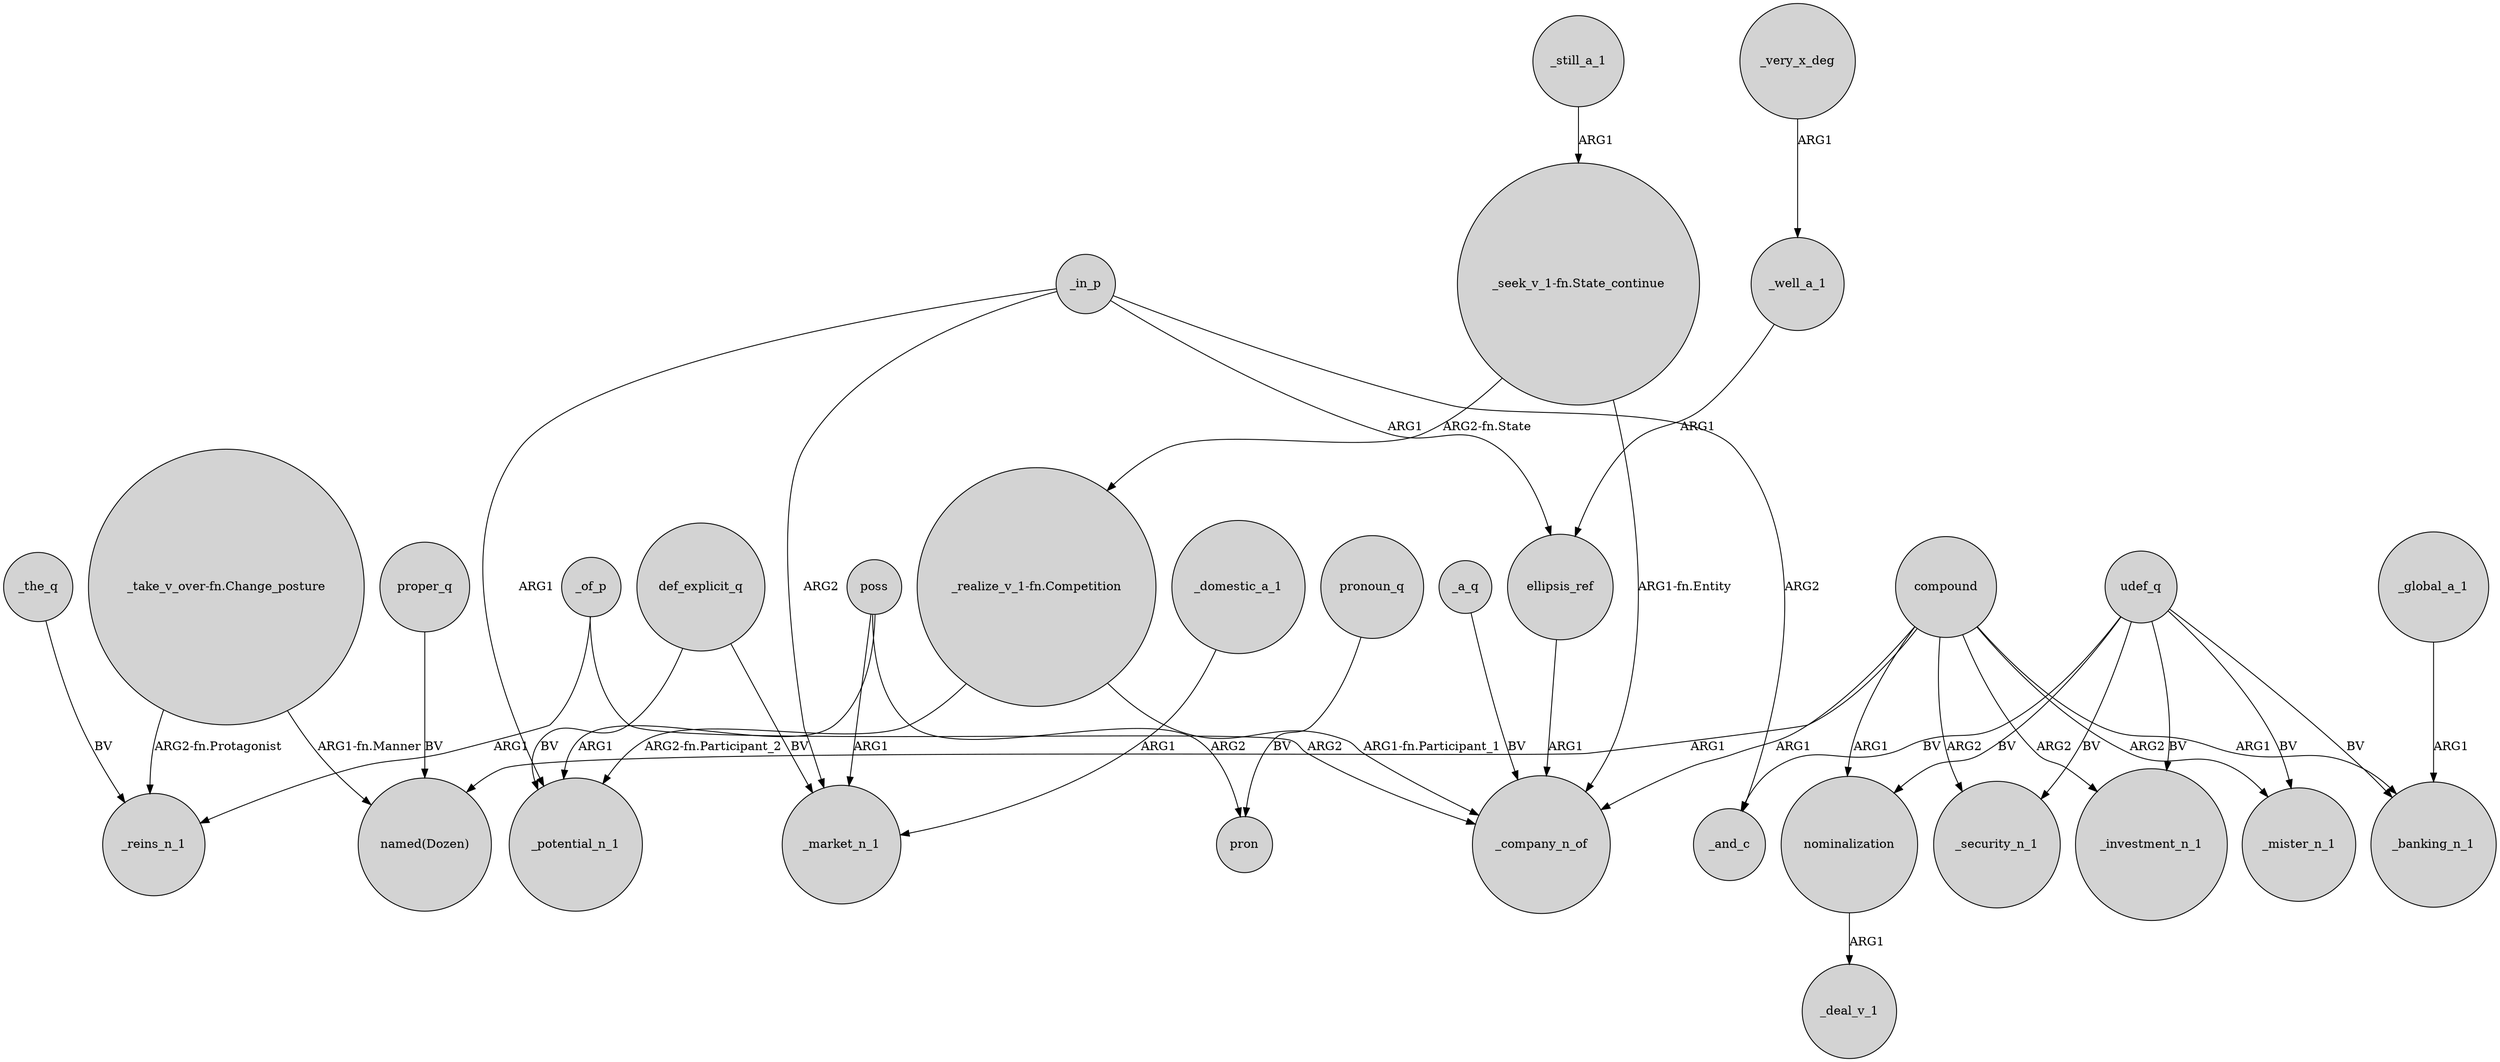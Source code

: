digraph {
	node [shape=circle style=filled]
	_of_p -> _reins_n_1 [label=ARG1]
	_in_p -> _and_c [label=ARG2]
	compound -> _mister_n_1 [label=ARG2]
	poss -> _potential_n_1 [label=ARG1]
	_the_q -> _reins_n_1 [label=BV]
	compound -> _investment_n_1 [label=ARG2]
	"_seek_v_1-fn.State_continue" -> _company_n_of [label="ARG1-fn.Entity"]
	proper_q -> "named(Dozen)" [label=BV]
	_global_a_1 -> _banking_n_1 [label=ARG1]
	udef_q -> nominalization [label=BV]
	"_take_v_over-fn.Change_posture" -> _reins_n_1 [label="ARG2-fn.Protagonist"]
	_domestic_a_1 -> _market_n_1 [label=ARG1]
	compound -> _company_n_of [label=ARG1]
	_a_q -> _company_n_of [label=BV]
	udef_q -> _and_c [label=BV]
	udef_q -> _mister_n_1 [label=BV]
	_well_a_1 -> ellipsis_ref [label=ARG1]
	def_explicit_q -> _potential_n_1 [label=BV]
	udef_q -> _security_n_1 [label=BV]
	poss -> _market_n_1 [label=ARG1]
	pronoun_q -> pron [label=BV]
	compound -> nominalization [label=ARG1]
	poss -> pron [label=ARG2]
	_in_p -> _market_n_1 [label=ARG2]
	_very_x_deg -> _well_a_1 [label=ARG1]
	nominalization -> _deal_v_1 [label=ARG1]
	"_take_v_over-fn.Change_posture" -> "named(Dozen)" [label="ARG1-fn.Manner"]
	def_explicit_q -> _market_n_1 [label=BV]
	"_realize_v_1-fn.Competition" -> _company_n_of [label="ARG1-fn.Participant_1"]
	"_seek_v_1-fn.State_continue" -> "_realize_v_1-fn.Competition" [label="ARG2-fn.State"]
	_still_a_1 -> "_seek_v_1-fn.State_continue" [label=ARG1]
	udef_q -> _banking_n_1 [label=BV]
	_in_p -> _potential_n_1 [label=ARG1]
	udef_q -> _investment_n_1 [label=BV]
	"_realize_v_1-fn.Competition" -> _potential_n_1 [label="ARG2-fn.Participant_2"]
	_of_p -> _company_n_of [label=ARG2]
	compound -> _security_n_1 [label=ARG2]
	compound -> "named(Dozen)" [label=ARG1]
	_in_p -> ellipsis_ref [label=ARG1]
	ellipsis_ref -> _company_n_of [label=ARG1]
	compound -> _banking_n_1 [label=ARG1]
}
